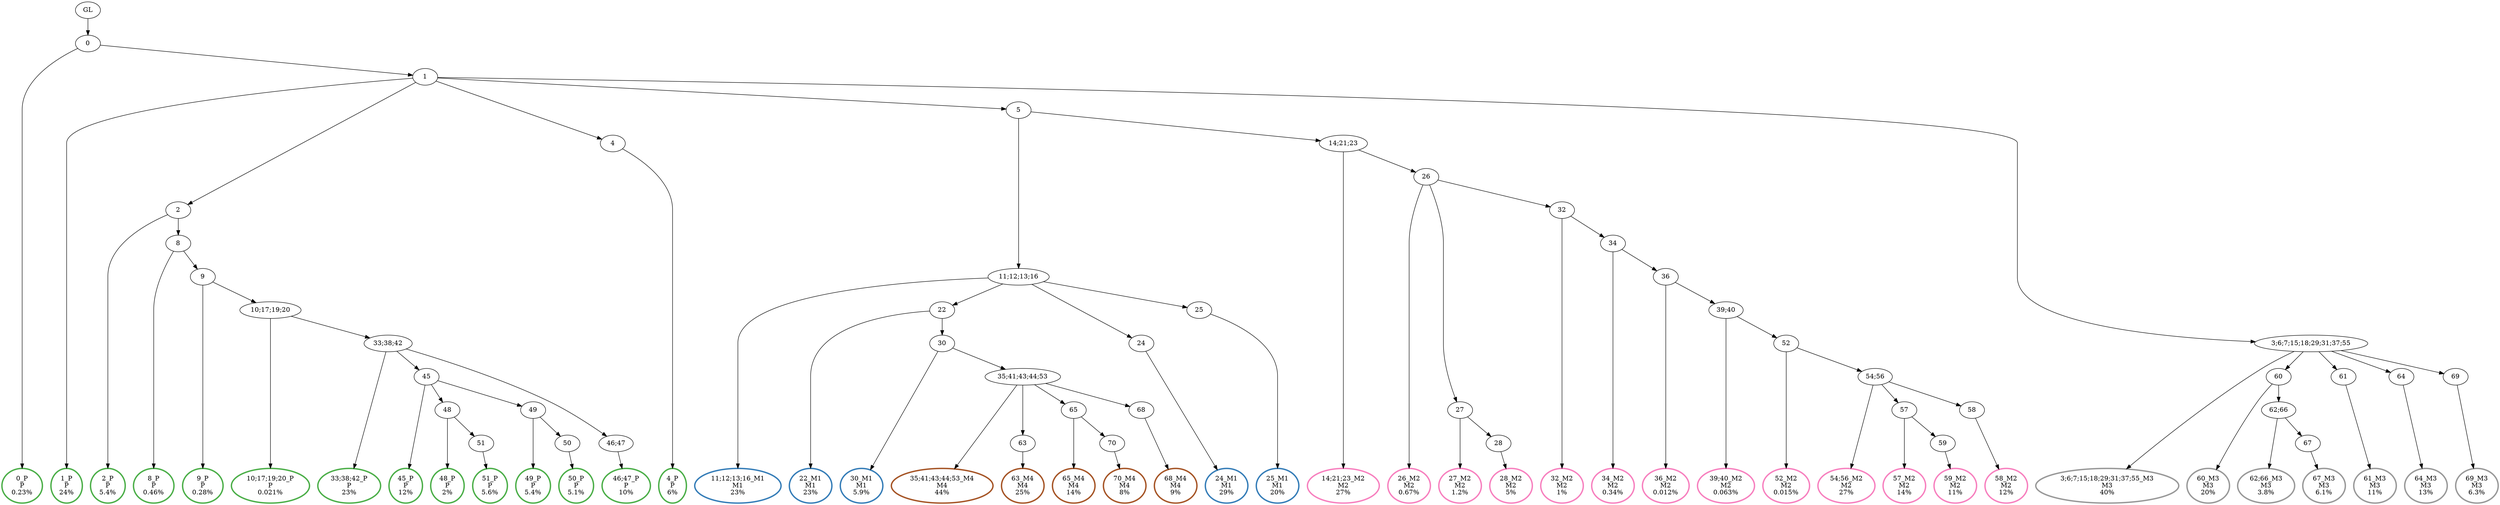 digraph T {
	{
		rank=same
		87 [penwidth=3,colorscheme=set19,color=3,label="0_P\nP\n0.23%"]
		85 [penwidth=3,colorscheme=set19,color=3,label="1_P\nP\n24%"]
		83 [penwidth=3,colorscheme=set19,color=3,label="2_P\nP\n5.4%"]
		81 [penwidth=3,colorscheme=set19,color=3,label="8_P\nP\n0.46%"]
		79 [penwidth=3,colorscheme=set19,color=3,label="9_P\nP\n0.28%"]
		77 [penwidth=3,colorscheme=set19,color=3,label="10;17;19;20_P\nP\n0.021%"]
		75 [penwidth=3,colorscheme=set19,color=3,label="33;38;42_P\nP\n23%"]
		73 [penwidth=3,colorscheme=set19,color=3,label="45_P\nP\n12%"]
		71 [penwidth=3,colorscheme=set19,color=3,label="48_P\nP\n2%"]
		69 [penwidth=3,colorscheme=set19,color=3,label="51_P\nP\n5.6%"]
		67 [penwidth=3,colorscheme=set19,color=3,label="49_P\nP\n5.4%"]
		65 [penwidth=3,colorscheme=set19,color=3,label="50_P\nP\n5.1%"]
		63 [penwidth=3,colorscheme=set19,color=3,label="46;47_P\nP\n10%"]
		61 [penwidth=3,colorscheme=set19,color=3,label="4_P\nP\n6%"]
		58 [penwidth=3,colorscheme=set19,color=2,label="11;12;13;16_M1\nM1\n23%"]
		56 [penwidth=3,colorscheme=set19,color=2,label="22_M1\nM1\n23%"]
		54 [penwidth=3,colorscheme=set19,color=2,label="30_M1\nM1\n5.9%"]
		52 [penwidth=3,colorscheme=set19,color=2,label="24_M1\nM1\n29%"]
		50 [penwidth=3,colorscheme=set19,color=2,label="25_M1\nM1\n20%"]
		48 [penwidth=3,colorscheme=set19,color=8,label="14;21;23_M2\nM2\n27%"]
		46 [penwidth=3,colorscheme=set19,color=8,label="26_M2\nM2\n0.67%"]
		44 [penwidth=3,colorscheme=set19,color=8,label="27_M2\nM2\n1.2%"]
		42 [penwidth=3,colorscheme=set19,color=8,label="28_M2\nM2\n5%"]
		40 [penwidth=3,colorscheme=set19,color=8,label="32_M2\nM2\n1%"]
		38 [penwidth=3,colorscheme=set19,color=8,label="34_M2\nM2\n0.34%"]
		36 [penwidth=3,colorscheme=set19,color=8,label="36_M2\nM2\n0.012%"]
		34 [penwidth=3,colorscheme=set19,color=8,label="39;40_M2\nM2\n0.063%"]
		32 [penwidth=3,colorscheme=set19,color=8,label="52_M2\nM2\n0.015%"]
		30 [penwidth=3,colorscheme=set19,color=8,label="54;56_M2\nM2\n27%"]
		28 [penwidth=3,colorscheme=set19,color=8,label="57_M2\nM2\n14%"]
		26 [penwidth=3,colorscheme=set19,color=8,label="59_M2\nM2\n11%"]
		24 [penwidth=3,colorscheme=set19,color=8,label="58_M2\nM2\n12%"]
		22 [penwidth=3,colorscheme=set19,color=9,label="3;6;7;15;18;29;31;37;55_M3\nM3\n40%"]
		20 [penwidth=3,colorscheme=set19,color=9,label="60_M3\nM3\n20%"]
		18 [penwidth=3,colorscheme=set19,color=9,label="62;66_M3\nM3\n3.8%"]
		16 [penwidth=3,colorscheme=set19,color=9,label="67_M3\nM3\n6.1%"]
		14 [penwidth=3,colorscheme=set19,color=9,label="61_M3\nM3\n11%"]
		12 [penwidth=3,colorscheme=set19,color=9,label="64_M3\nM3\n13%"]
		10 [penwidth=3,colorscheme=set19,color=9,label="69_M3\nM3\n6.3%"]
		8 [penwidth=3,colorscheme=set19,color=7,label="35;41;43;44;53_M4\nM4\n44%"]
		6 [penwidth=3,colorscheme=set19,color=7,label="63_M4\nM4\n25%"]
		4 [penwidth=3,colorscheme=set19,color=7,label="65_M4\nM4\n14%"]
		2 [penwidth=3,colorscheme=set19,color=7,label="70_M4\nM4\n8%"]
		0 [penwidth=3,colorscheme=set19,color=7,label="68_M4\nM4\n9%"]
	}
	89 [label="GL"]
	88 [label="0"]
	86 [label="1"]
	84 [label="2"]
	82 [label="8"]
	80 [label="9"]
	78 [label="10;17;19;20"]
	76 [label="33;38;42"]
	74 [label="45"]
	72 [label="48"]
	70 [label="51"]
	68 [label="49"]
	66 [label="50"]
	64 [label="46;47"]
	62 [label="4"]
	60 [label="5"]
	59 [label="11;12;13;16"]
	57 [label="22"]
	55 [label="30"]
	53 [label="24"]
	51 [label="25"]
	49 [label="14;21;23"]
	47 [label="26"]
	45 [label="27"]
	43 [label="28"]
	41 [label="32"]
	39 [label="34"]
	37 [label="36"]
	35 [label="39;40"]
	33 [label="52"]
	31 [label="54;56"]
	29 [label="57"]
	27 [label="59"]
	25 [label="58"]
	23 [label="3;6;7;15;18;29;31;37;55"]
	21 [label="60"]
	19 [label="62;66"]
	17 [label="67"]
	15 [label="61"]
	13 [label="64"]
	11 [label="69"]
	9 [label="35;41;43;44;53"]
	7 [label="63"]
	5 [label="65"]
	3 [label="70"]
	1 [label="68"]
	89 -> 88
	88 -> 87
	88 -> 86
	86 -> 85
	86 -> 84
	86 -> 62
	86 -> 60
	86 -> 23
	84 -> 83
	84 -> 82
	82 -> 81
	82 -> 80
	80 -> 79
	80 -> 78
	78 -> 77
	78 -> 76
	76 -> 75
	76 -> 74
	76 -> 64
	74 -> 73
	74 -> 72
	74 -> 68
	72 -> 71
	72 -> 70
	70 -> 69
	68 -> 67
	68 -> 66
	66 -> 65
	64 -> 63
	62 -> 61
	60 -> 59
	60 -> 49
	59 -> 58
	59 -> 57
	59 -> 53
	59 -> 51
	57 -> 56
	57 -> 55
	55 -> 54
	55 -> 9
	53 -> 52
	51 -> 50
	49 -> 48
	49 -> 47
	47 -> 46
	47 -> 45
	47 -> 41
	45 -> 44
	45 -> 43
	43 -> 42
	41 -> 40
	41 -> 39
	39 -> 38
	39 -> 37
	37 -> 36
	37 -> 35
	35 -> 34
	35 -> 33
	33 -> 32
	33 -> 31
	31 -> 30
	31 -> 29
	31 -> 25
	29 -> 28
	29 -> 27
	27 -> 26
	25 -> 24
	23 -> 22
	23 -> 21
	23 -> 15
	23 -> 13
	23 -> 11
	21 -> 20
	21 -> 19
	19 -> 18
	19 -> 17
	17 -> 16
	15 -> 14
	13 -> 12
	11 -> 10
	9 -> 8
	9 -> 7
	9 -> 5
	9 -> 1
	7 -> 6
	5 -> 4
	5 -> 3
	3 -> 2
	1 -> 0
}
